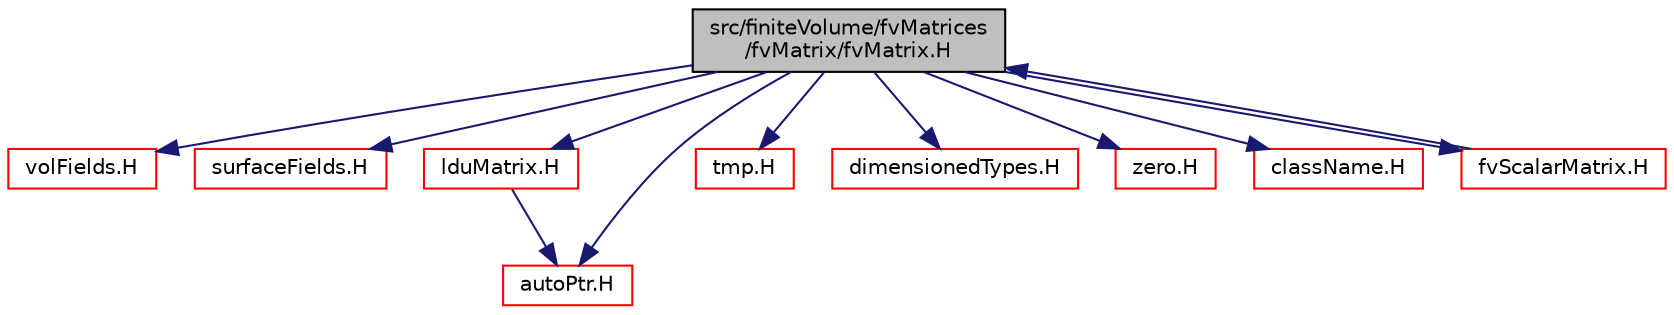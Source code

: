 digraph "src/finiteVolume/fvMatrices/fvMatrix/fvMatrix.H"
{
  bgcolor="transparent";
  edge [fontname="Helvetica",fontsize="10",labelfontname="Helvetica",labelfontsize="10"];
  node [fontname="Helvetica",fontsize="10",shape=record];
  Node1 [label="src/finiteVolume/fvMatrices\l/fvMatrix/fvMatrix.H",height=0.2,width=0.4,color="black", fillcolor="grey75", style="filled", fontcolor="black"];
  Node1 -> Node2 [color="midnightblue",fontsize="10",style="solid",fontname="Helvetica"];
  Node2 [label="volFields.H",height=0.2,width=0.4,color="red",URL="$a05789.html"];
  Node1 -> Node3 [color="midnightblue",fontsize="10",style="solid",fontname="Helvetica"];
  Node3 [label="surfaceFields.H",height=0.2,width=0.4,color="red",URL="$a05784.html",tooltip="Foam::surfaceFields. "];
  Node1 -> Node4 [color="midnightblue",fontsize="10",style="solid",fontname="Helvetica"];
  Node4 [label="lduMatrix.H",height=0.2,width=0.4,color="red",URL="$a08469.html"];
  Node4 -> Node5 [color="midnightblue",fontsize="10",style="solid",fontname="Helvetica"];
  Node5 [label="autoPtr.H",height=0.2,width=0.4,color="red",URL="$a08637.html"];
  Node1 -> Node6 [color="midnightblue",fontsize="10",style="solid",fontname="Helvetica"];
  Node6 [label="tmp.H",height=0.2,width=0.4,color="red",URL="$a08640.html"];
  Node1 -> Node5 [color="midnightblue",fontsize="10",style="solid",fontname="Helvetica"];
  Node1 -> Node7 [color="midnightblue",fontsize="10",style="solid",fontname="Helvetica"];
  Node7 [label="dimensionedTypes.H",height=0.2,width=0.4,color="red",URL="$a08059.html"];
  Node1 -> Node8 [color="midnightblue",fontsize="10",style="solid",fontname="Helvetica"];
  Node8 [label="zero.H",height=0.2,width=0.4,color="red",URL="$a09273.html"];
  Node1 -> Node9 [color="midnightblue",fontsize="10",style="solid",fontname="Helvetica"];
  Node9 [label="className.H",height=0.2,width=0.4,color="red",URL="$a08046.html",tooltip="Macro definitions for declaring ClassName(), NamespaceName(), etc. "];
  Node1 -> Node10 [color="midnightblue",fontsize="10",style="solid",fontname="Helvetica"];
  Node10 [label="fvScalarMatrix.H",height=0.2,width=0.4,color="red",URL="$a05972.html",tooltip="A scalar instance of fvMatrix. "];
  Node10 -> Node1 [color="midnightblue",fontsize="10",style="solid",fontname="Helvetica"];
}
